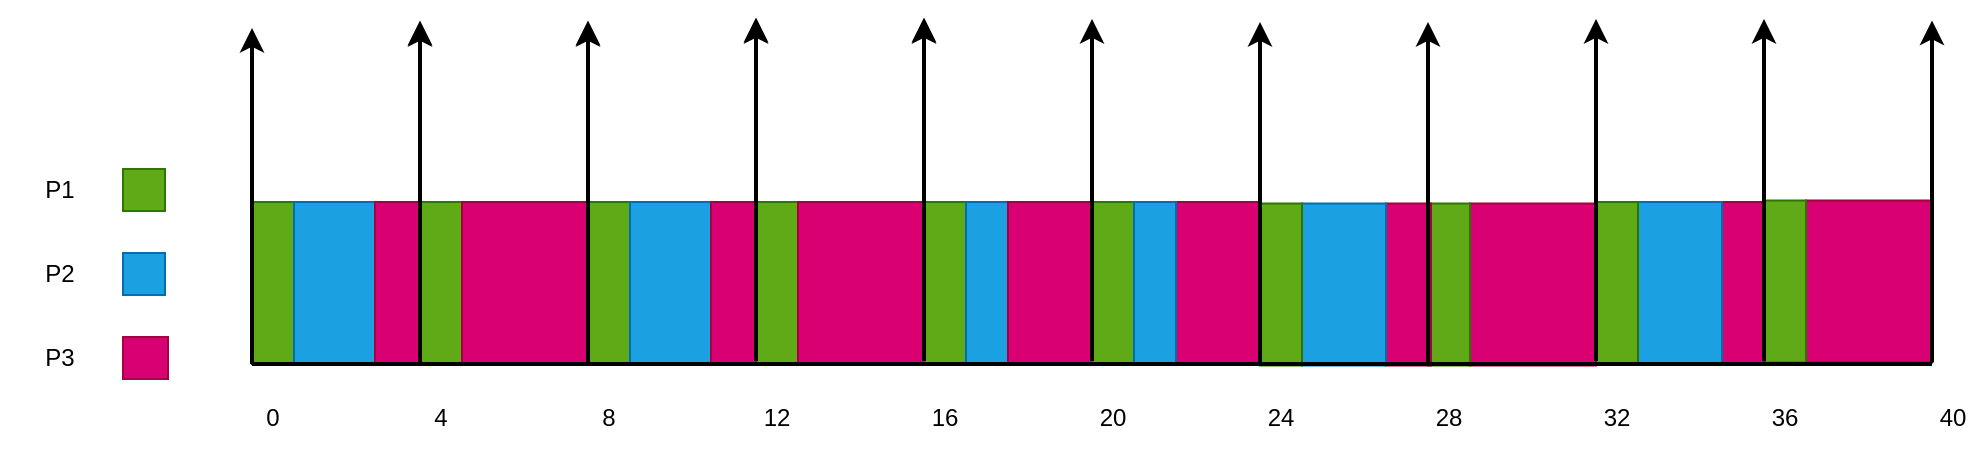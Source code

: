 <mxfile>
    <diagram id="2Uu6G821-9Wza9XmK5AW" name="Página-1">
        <mxGraphModel dx="1005" dy="829" grid="1" gridSize="21" guides="1" tooltips="1" connect="1" arrows="1" fold="1" page="1" pageScale="1" pageWidth="1169" pageHeight="827" background="none" math="0" shadow="0">
            <root>
                <mxCell id="0"/>
                <mxCell id="1" parent="0"/>
                <mxCell id="114" value="" style="rounded=0;whiteSpace=wrap;html=1;fillColor=#d80073;fontColor=#ffffff;strokeColor=#A50040;" vertex="1" parent="1">
                    <mxGeometry x="630" y="171" width="42" height="81" as="geometry"/>
                </mxCell>
                <mxCell id="54" value="" style="rounded=0;whiteSpace=wrap;html=1;fillColor=#60a917;fontColor=#ffffff;strokeColor=#2D7600;" vertex="1" parent="1">
                    <mxGeometry x="168" y="171" width="21" height="81" as="geometry"/>
                </mxCell>
                <mxCell id="55" value="" style="rounded=0;whiteSpace=wrap;html=1;fillColor=#60a917;fontColor=#ffffff;strokeColor=#2D7600;" vertex="1" parent="1">
                    <mxGeometry x="252" y="171" width="21" height="81" as="geometry"/>
                </mxCell>
                <mxCell id="61" value="" style="rounded=0;whiteSpace=wrap;html=1;fillColor=#1ba1e2;fontColor=#ffffff;strokeColor=#006EAF;" vertex="1" parent="1">
                    <mxGeometry x="189" y="171" width="42" height="81" as="geometry"/>
                </mxCell>
                <mxCell id="65" value="" style="rounded=0;whiteSpace=wrap;html=1;fillColor=#d80073;fontColor=#ffffff;strokeColor=#A50040;" vertex="1" parent="1">
                    <mxGeometry x="229.5" y="171" width="22.5" height="81" as="geometry"/>
                </mxCell>
                <mxCell id="67" value="" style="rounded=0;whiteSpace=wrap;html=1;fillColor=#d80073;fontColor=#ffffff;strokeColor=#A50040;" vertex="1" parent="1">
                    <mxGeometry x="273" y="171" width="63" height="81" as="geometry"/>
                </mxCell>
                <mxCell id="74" value="" style="rounded=0;whiteSpace=wrap;html=1;fillColor=#60a917;fontColor=#ffffff;strokeColor=#2D7600;" vertex="1" parent="1">
                    <mxGeometry x="336" y="171" width="21" height="81" as="geometry"/>
                </mxCell>
                <mxCell id="75" value="" style="rounded=0;whiteSpace=wrap;html=1;fillColor=#60a917;fontColor=#ffffff;strokeColor=#2D7600;" vertex="1" parent="1">
                    <mxGeometry x="420" y="171" width="21" height="81" as="geometry"/>
                </mxCell>
                <mxCell id="76" value="" style="rounded=0;whiteSpace=wrap;html=1;fillColor=#1ba1e2;fontColor=#ffffff;strokeColor=#006EAF;" vertex="1" parent="1">
                    <mxGeometry x="357" y="171" width="42" height="81" as="geometry"/>
                </mxCell>
                <mxCell id="77" value="" style="rounded=0;whiteSpace=wrap;html=1;fillColor=#d80073;fontColor=#ffffff;strokeColor=#A50040;" vertex="1" parent="1">
                    <mxGeometry x="397.5" y="171" width="22.5" height="81" as="geometry"/>
                </mxCell>
                <mxCell id="78" value="" style="rounded=0;whiteSpace=wrap;html=1;fillColor=#d80073;fontColor=#ffffff;strokeColor=#A50040;" vertex="1" parent="1">
                    <mxGeometry x="441" y="171" width="63" height="81" as="geometry"/>
                </mxCell>
                <mxCell id="81" value="" style="rounded=0;whiteSpace=wrap;html=1;fillColor=#60a917;fontColor=#ffffff;strokeColor=#2D7600;" vertex="1" parent="1">
                    <mxGeometry x="504" y="171" width="21" height="81" as="geometry"/>
                </mxCell>
                <mxCell id="83" value="" style="rounded=0;whiteSpace=wrap;html=1;fillColor=#1ba1e2;fontColor=#ffffff;strokeColor=#006EAF;" vertex="1" parent="1">
                    <mxGeometry x="525" y="171" width="21" height="81" as="geometry"/>
                </mxCell>
                <mxCell id="84" value="" style="rounded=0;whiteSpace=wrap;html=1;fillColor=#d80073;fontColor=#ffffff;strokeColor=#A50040;" vertex="1" parent="1">
                    <mxGeometry x="546" y="171" width="42" height="81" as="geometry"/>
                </mxCell>
                <mxCell id="112" value="" style="rounded=0;whiteSpace=wrap;html=1;fillColor=#60a917;fontColor=#ffffff;strokeColor=#2D7600;" vertex="1" parent="1">
                    <mxGeometry x="588" y="171" width="21" height="81" as="geometry"/>
                </mxCell>
                <mxCell id="113" value="" style="rounded=0;whiteSpace=wrap;html=1;fillColor=#1ba1e2;fontColor=#ffffff;strokeColor=#006EAF;" vertex="1" parent="1">
                    <mxGeometry x="609" y="171" width="21" height="81" as="geometry"/>
                </mxCell>
                <mxCell id="141" value="" style="rounded=0;whiteSpace=wrap;html=1;fillColor=#d80073;fontColor=#ffffff;strokeColor=#A50040;" vertex="1" parent="1">
                    <mxGeometry x="945" y="170.25" width="63" height="81" as="geometry"/>
                </mxCell>
                <mxCell id="142" value="" style="rounded=0;whiteSpace=wrap;html=1;fillColor=#60a917;fontColor=#ffffff;strokeColor=#2D7600;" vertex="1" parent="1">
                    <mxGeometry x="924" y="170.25" width="21" height="81" as="geometry"/>
                </mxCell>
                <mxCell id="143" value="" style="rounded=0;whiteSpace=wrap;html=1;fillColor=#d80073;fontColor=#ffffff;strokeColor=#A50040;" vertex="1" parent="1">
                    <mxGeometry x="901.5" y="171" width="22.5" height="81" as="geometry"/>
                </mxCell>
                <mxCell id="144" value="" style="rounded=0;whiteSpace=wrap;html=1;fillColor=#1ba1e2;fontColor=#ffffff;strokeColor=#006EAF;" vertex="1" parent="1">
                    <mxGeometry x="861" y="171" width="42" height="81" as="geometry"/>
                </mxCell>
                <mxCell id="145" value="" style="rounded=0;whiteSpace=wrap;html=1;fillColor=#60a917;fontColor=#ffffff;strokeColor=#2D7600;" vertex="1" parent="1">
                    <mxGeometry x="840" y="171" width="21" height="81" as="geometry"/>
                </mxCell>
                <mxCell id="146" value="" style="rounded=0;whiteSpace=wrap;html=1;fillColor=#d80073;fontColor=#ffffff;strokeColor=#A50040;" vertex="1" parent="1">
                    <mxGeometry x="777" y="171.75" width="63" height="81" as="geometry"/>
                </mxCell>
                <mxCell id="147" value="" style="rounded=0;whiteSpace=wrap;html=1;fillColor=#60a917;fontColor=#ffffff;strokeColor=#2D7600;" vertex="1" parent="1">
                    <mxGeometry x="756" y="171.75" width="21" height="81" as="geometry"/>
                </mxCell>
                <mxCell id="148" value="" style="rounded=0;whiteSpace=wrap;html=1;fillColor=#d80073;fontColor=#ffffff;strokeColor=#A50040;" vertex="1" parent="1">
                    <mxGeometry x="735" y="171.75" width="22.5" height="81" as="geometry"/>
                </mxCell>
                <mxCell id="149" value="" style="rounded=0;whiteSpace=wrap;html=1;fillColor=#1ba1e2;fontColor=#ffffff;strokeColor=#006EAF;" vertex="1" parent="1">
                    <mxGeometry x="693" y="171.75" width="42" height="81" as="geometry"/>
                </mxCell>
                <mxCell id="150" value="" style="rounded=0;whiteSpace=wrap;html=1;fillColor=#60a917;fontColor=#ffffff;strokeColor=#2D7600;" vertex="1" parent="1">
                    <mxGeometry x="672" y="171.75" width="21" height="81" as="geometry"/>
                </mxCell>
                <mxCell id="43" value="" style="edgeStyle=none;jumpSize=13;html=1;strokeWidth=2;startSize=6;" parent="1" edge="1">
                    <mxGeometry relative="1" as="geometry">
                        <mxPoint x="273" y="209.5" as="sourcePoint"/>
                        <mxPoint x="273" y="209.5" as="targetPoint"/>
                    </mxGeometry>
                </mxCell>
                <mxCell id="15" value="" style="endArrow=none;html=1;jumpSize=13;startSize=6;strokeWidth=2;" parent="1" edge="1">
                    <mxGeometry width="50" height="50" relative="1" as="geometry">
                        <mxPoint x="168" y="252" as="sourcePoint"/>
                        <mxPoint x="1008" y="252" as="targetPoint"/>
                    </mxGeometry>
                </mxCell>
                <mxCell id="17" value="" style="endArrow=classic;html=1;strokeWidth=2;" parent="1" edge="1">
                    <mxGeometry width="50" height="50" relative="1" as="geometry">
                        <mxPoint x="168" y="252" as="sourcePoint"/>
                        <mxPoint x="168" y="84" as="targetPoint"/>
                    </mxGeometry>
                </mxCell>
                <mxCell id="18" value="" style="endArrow=classic;html=1;strokeWidth=2;" parent="1" edge="1">
                    <mxGeometry width="50" height="50" relative="1" as="geometry">
                        <mxPoint x="252" y="252" as="sourcePoint"/>
                        <mxPoint x="252" y="81" as="targetPoint"/>
                    </mxGeometry>
                </mxCell>
                <mxCell id="19" value="" style="endArrow=classic;html=1;strokeWidth=2;" parent="1" edge="1">
                    <mxGeometry width="50" height="50" relative="1" as="geometry">
                        <mxPoint x="336" y="252" as="sourcePoint"/>
                        <mxPoint x="336" y="81" as="targetPoint"/>
                    </mxGeometry>
                </mxCell>
                <mxCell id="36" value="0" style="text;html=1;strokeColor=none;fillColor=none;align=center;verticalAlign=middle;whiteSpace=wrap;rounded=0;" parent="1" vertex="1">
                    <mxGeometry x="168" y="264" width="21" height="30" as="geometry"/>
                </mxCell>
                <mxCell id="38" value="4" style="text;html=1;strokeColor=none;fillColor=none;align=center;verticalAlign=middle;whiteSpace=wrap;rounded=0;" parent="1" vertex="1">
                    <mxGeometry x="252" y="264" width="21" height="30" as="geometry"/>
                </mxCell>
                <mxCell id="39" value="8" style="text;html=1;strokeColor=none;fillColor=none;align=center;verticalAlign=middle;whiteSpace=wrap;rounded=0;" parent="1" vertex="1">
                    <mxGeometry x="336" y="264" width="21" height="30" as="geometry"/>
                </mxCell>
                <mxCell id="45" value="" style="rounded=0;whiteSpace=wrap;html=1;fillColor=#60a917;fontColor=#ffffff;strokeColor=#2D7600;" parent="1" vertex="1">
                    <mxGeometry x="103.5" y="154.5" width="21" height="21" as="geometry"/>
                </mxCell>
                <mxCell id="46" value="" style="rounded=0;whiteSpace=wrap;html=1;fillColor=#d80073;fontColor=#ffffff;strokeColor=#A50040;" parent="1" vertex="1">
                    <mxGeometry x="103.5" y="238.5" width="22.5" height="21" as="geometry"/>
                </mxCell>
                <mxCell id="47" value="" style="rounded=0;whiteSpace=wrap;html=1;fillColor=#1ba1e2;fontColor=#ffffff;strokeColor=#006EAF;" parent="1" vertex="1">
                    <mxGeometry x="103.5" y="196.5" width="21" height="21" as="geometry"/>
                </mxCell>
                <mxCell id="50" value="P1" style="text;html=1;strokeColor=none;fillColor=none;align=center;verticalAlign=middle;whiteSpace=wrap;rounded=0;" parent="1" vertex="1">
                    <mxGeometry x="42" y="150" width="60" height="30" as="geometry"/>
                </mxCell>
                <mxCell id="51" value="P2" style="text;html=1;strokeColor=none;fillColor=none;align=center;verticalAlign=middle;whiteSpace=wrap;rounded=0;" parent="1" vertex="1">
                    <mxGeometry x="42" y="192" width="60" height="30" as="geometry"/>
                </mxCell>
                <mxCell id="52" value="P3" style="text;html=1;strokeColor=none;fillColor=none;align=center;verticalAlign=middle;whiteSpace=wrap;rounded=0;" parent="1" vertex="1">
                    <mxGeometry x="42" y="234" width="60" height="30" as="geometry"/>
                </mxCell>
                <mxCell id="79" value="" style="endArrow=classic;html=1;strokeWidth=2;" edge="1" parent="1">
                    <mxGeometry width="50" height="50" relative="1" as="geometry">
                        <mxPoint x="420" y="250.5" as="sourcePoint"/>
                        <mxPoint x="420" y="79.5" as="targetPoint"/>
                    </mxGeometry>
                </mxCell>
                <mxCell id="80" value="" style="endArrow=classic;html=1;strokeWidth=2;" edge="1" parent="1">
                    <mxGeometry width="50" height="50" relative="1" as="geometry">
                        <mxPoint x="504" y="250.5" as="sourcePoint"/>
                        <mxPoint x="504" y="79.5" as="targetPoint"/>
                    </mxGeometry>
                </mxCell>
                <mxCell id="86" value="" style="endArrow=classic;html=1;strokeWidth=2;" edge="1" parent="1">
                    <mxGeometry width="50" height="50" relative="1" as="geometry">
                        <mxPoint x="588" y="250.5" as="sourcePoint"/>
                        <mxPoint x="588" y="79.5" as="targetPoint"/>
                    </mxGeometry>
                </mxCell>
                <mxCell id="88" value="12" style="text;html=1;strokeColor=none;fillColor=none;align=center;verticalAlign=middle;whiteSpace=wrap;rounded=0;" vertex="1" parent="1">
                    <mxGeometry x="420" y="264" width="21" height="30" as="geometry"/>
                </mxCell>
                <mxCell id="89" value="16" style="text;html=1;strokeColor=none;fillColor=none;align=center;verticalAlign=middle;whiteSpace=wrap;rounded=0;" vertex="1" parent="1">
                    <mxGeometry x="504" y="264" width="21" height="30" as="geometry"/>
                </mxCell>
                <mxCell id="90" value="20" style="text;html=1;strokeColor=none;fillColor=none;align=center;verticalAlign=middle;whiteSpace=wrap;rounded=0;" vertex="1" parent="1">
                    <mxGeometry x="588" y="264" width="21" height="30" as="geometry"/>
                </mxCell>
                <mxCell id="97" value="" style="endArrow=classic;html=1;strokeWidth=2;" edge="1" parent="1">
                    <mxGeometry width="50" height="50" relative="1" as="geometry">
                        <mxPoint x="252" y="251.25" as="sourcePoint"/>
                        <mxPoint x="252" y="80.25" as="targetPoint"/>
                    </mxGeometry>
                </mxCell>
                <mxCell id="100" value="" style="endArrow=classic;html=1;strokeWidth=2;" edge="1" parent="1">
                    <mxGeometry width="50" height="50" relative="1" as="geometry">
                        <mxPoint x="336" y="251.25" as="sourcePoint"/>
                        <mxPoint x="336" y="80.25" as="targetPoint"/>
                    </mxGeometry>
                </mxCell>
                <mxCell id="104" value="" style="endArrow=classic;html=1;strokeWidth=2;" edge="1" parent="1">
                    <mxGeometry width="50" height="50" relative="1" as="geometry">
                        <mxPoint x="420" y="249.75" as="sourcePoint"/>
                        <mxPoint x="420" y="78.75" as="targetPoint"/>
                    </mxGeometry>
                </mxCell>
                <mxCell id="107" value="" style="endArrow=classic;html=1;strokeWidth=2;" edge="1" parent="1">
                    <mxGeometry width="50" height="50" relative="1" as="geometry">
                        <mxPoint x="504" y="249.75" as="sourcePoint"/>
                        <mxPoint x="504" y="78.75" as="targetPoint"/>
                    </mxGeometry>
                </mxCell>
                <mxCell id="111" value="" style="endArrow=classic;html=1;strokeWidth=2;" edge="1" parent="1">
                    <mxGeometry width="50" height="50" relative="1" as="geometry">
                        <mxPoint x="1008" y="251.25" as="sourcePoint"/>
                        <mxPoint x="1008" y="80.25" as="targetPoint"/>
                    </mxGeometry>
                </mxCell>
                <mxCell id="115" value="" style="endArrow=classic;html=1;strokeWidth=2;" edge="1" parent="1">
                    <mxGeometry width="50" height="50" relative="1" as="geometry">
                        <mxPoint x="672" y="252" as="sourcePoint"/>
                        <mxPoint x="672" y="81" as="targetPoint"/>
                    </mxGeometry>
                </mxCell>
                <mxCell id="118" value="" style="endArrow=classic;html=1;strokeWidth=2;" edge="1" parent="1">
                    <mxGeometry width="50" height="50" relative="1" as="geometry">
                        <mxPoint x="756" y="252" as="sourcePoint"/>
                        <mxPoint x="756" y="81" as="targetPoint"/>
                    </mxGeometry>
                </mxCell>
                <mxCell id="122" value="" style="endArrow=classic;html=1;strokeWidth=2;" edge="1" parent="1">
                    <mxGeometry width="50" height="50" relative="1" as="geometry">
                        <mxPoint x="840" y="250.5" as="sourcePoint"/>
                        <mxPoint x="840" y="79.5" as="targetPoint"/>
                    </mxGeometry>
                </mxCell>
                <mxCell id="125" value="" style="endArrow=classic;html=1;strokeWidth=2;" edge="1" parent="1">
                    <mxGeometry width="50" height="50" relative="1" as="geometry">
                        <mxPoint x="924" y="250.5" as="sourcePoint"/>
                        <mxPoint x="924" y="79.5" as="targetPoint"/>
                    </mxGeometry>
                </mxCell>
                <mxCell id="134" value="24" style="text;html=1;strokeColor=none;fillColor=none;align=center;verticalAlign=middle;whiteSpace=wrap;rounded=0;" vertex="1" parent="1">
                    <mxGeometry x="672" y="264" width="21" height="30" as="geometry"/>
                </mxCell>
                <mxCell id="135" value="28" style="text;html=1;strokeColor=none;fillColor=none;align=center;verticalAlign=middle;whiteSpace=wrap;rounded=0;" vertex="1" parent="1">
                    <mxGeometry x="756" y="264" width="21" height="30" as="geometry"/>
                </mxCell>
                <mxCell id="136" value="32" style="text;html=1;strokeColor=none;fillColor=none;align=center;verticalAlign=middle;whiteSpace=wrap;rounded=0;" vertex="1" parent="1">
                    <mxGeometry x="840" y="264" width="21" height="30" as="geometry"/>
                </mxCell>
                <mxCell id="137" value="36" style="text;html=1;strokeColor=none;fillColor=none;align=center;verticalAlign=middle;whiteSpace=wrap;rounded=0;" vertex="1" parent="1">
                    <mxGeometry x="924" y="264" width="21" height="30" as="geometry"/>
                </mxCell>
                <mxCell id="138" value="40" style="text;html=1;strokeColor=none;fillColor=none;align=center;verticalAlign=middle;whiteSpace=wrap;rounded=0;" vertex="1" parent="1">
                    <mxGeometry x="1008" y="264" width="21" height="30" as="geometry"/>
                </mxCell>
            </root>
        </mxGraphModel>
    </diagram>
</mxfile>